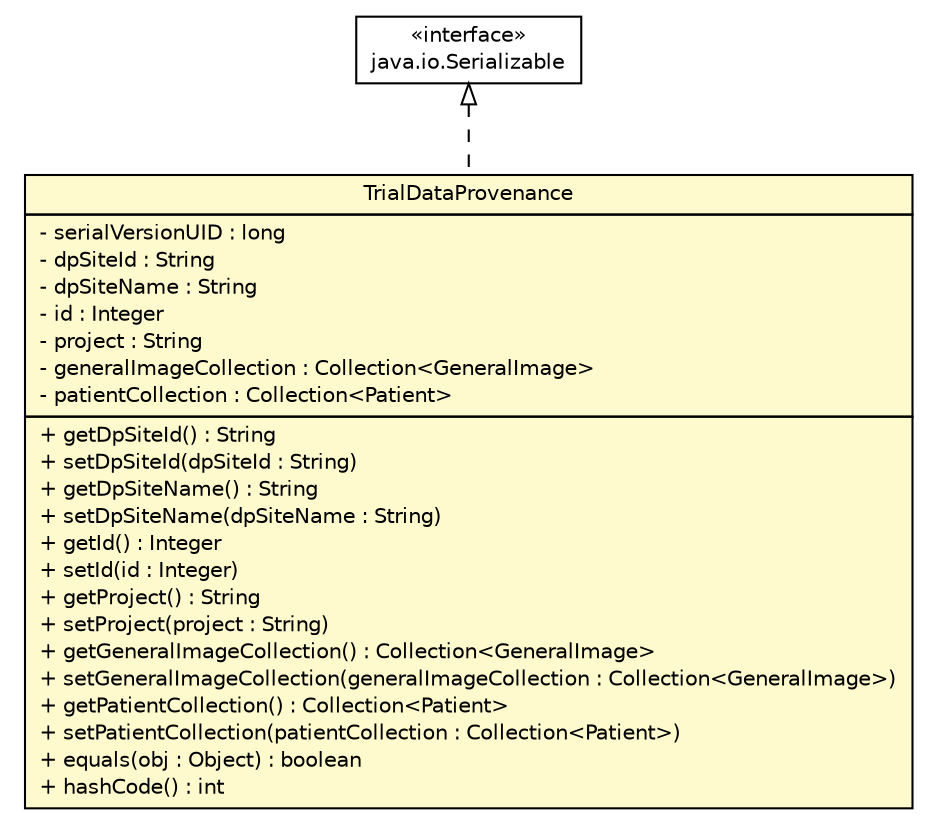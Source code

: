 #!/usr/local/bin/dot
#
# Class diagram 
# Generated by UmlGraph version 4.8 (http://www.spinellis.gr/sw/umlgraph)
#

digraph G {
	edge [fontname="Helvetica",fontsize=10,labelfontname="Helvetica",labelfontsize=10];
	node [fontname="Helvetica",fontsize=10,shape=plaintext];
	// gov.nih.nci.ncia.updateabledomain.TrialDataProvenance
	c63369 [label=<<table border="0" cellborder="1" cellspacing="0" cellpadding="2" port="p" bgcolor="lemonChiffon" href="./TrialDataProvenance.html">
		<tr><td><table border="0" cellspacing="0" cellpadding="1">
			<tr><td> TrialDataProvenance </td></tr>
		</table></td></tr>
		<tr><td><table border="0" cellspacing="0" cellpadding="1">
			<tr><td align="left"> - serialVersionUID : long </td></tr>
			<tr><td align="left"> - dpSiteId : String </td></tr>
			<tr><td align="left"> - dpSiteName : String </td></tr>
			<tr><td align="left"> - id : Integer </td></tr>
			<tr><td align="left"> - project : String </td></tr>
			<tr><td align="left"> - generalImageCollection : Collection&lt;GeneralImage&gt; </td></tr>
			<tr><td align="left"> - patientCollection : Collection&lt;Patient&gt; </td></tr>
		</table></td></tr>
		<tr><td><table border="0" cellspacing="0" cellpadding="1">
			<tr><td align="left"> + getDpSiteId() : String </td></tr>
			<tr><td align="left"> + setDpSiteId(dpSiteId : String) </td></tr>
			<tr><td align="left"> + getDpSiteName() : String </td></tr>
			<tr><td align="left"> + setDpSiteName(dpSiteName : String) </td></tr>
			<tr><td align="left"> + getId() : Integer </td></tr>
			<tr><td align="left"> + setId(id : Integer) </td></tr>
			<tr><td align="left"> + getProject() : String </td></tr>
			<tr><td align="left"> + setProject(project : String) </td></tr>
			<tr><td align="left"> + getGeneralImageCollection() : Collection&lt;GeneralImage&gt; </td></tr>
			<tr><td align="left"> + setGeneralImageCollection(generalImageCollection : Collection&lt;GeneralImage&gt;) </td></tr>
			<tr><td align="left"> + getPatientCollection() : Collection&lt;Patient&gt; </td></tr>
			<tr><td align="left"> + setPatientCollection(patientCollection : Collection&lt;Patient&gt;) </td></tr>
			<tr><td align="left"> + equals(obj : Object) : boolean </td></tr>
			<tr><td align="left"> + hashCode() : int </td></tr>
		</table></td></tr>
		</table>>, fontname="Helvetica", fontcolor="black", fontsize=10.0];
	//gov.nih.nci.ncia.updateabledomain.TrialDataProvenance implements java.io.Serializable
	c63398:p -> c63369:p [dir=back,arrowtail=empty,style=dashed];
	// java.io.Serializable
	c63398 [label=<<table border="0" cellborder="1" cellspacing="0" cellpadding="2" port="p" href="http://java.sun.com/j2se/1.4.2/docs/api/java/io/Serializable.html">
		<tr><td><table border="0" cellspacing="0" cellpadding="1">
			<tr><td> &laquo;interface&raquo; </td></tr>
			<tr><td> java.io.Serializable </td></tr>
		</table></td></tr>
		</table>>, fontname="Helvetica", fontcolor="black", fontsize=10.0];
}

